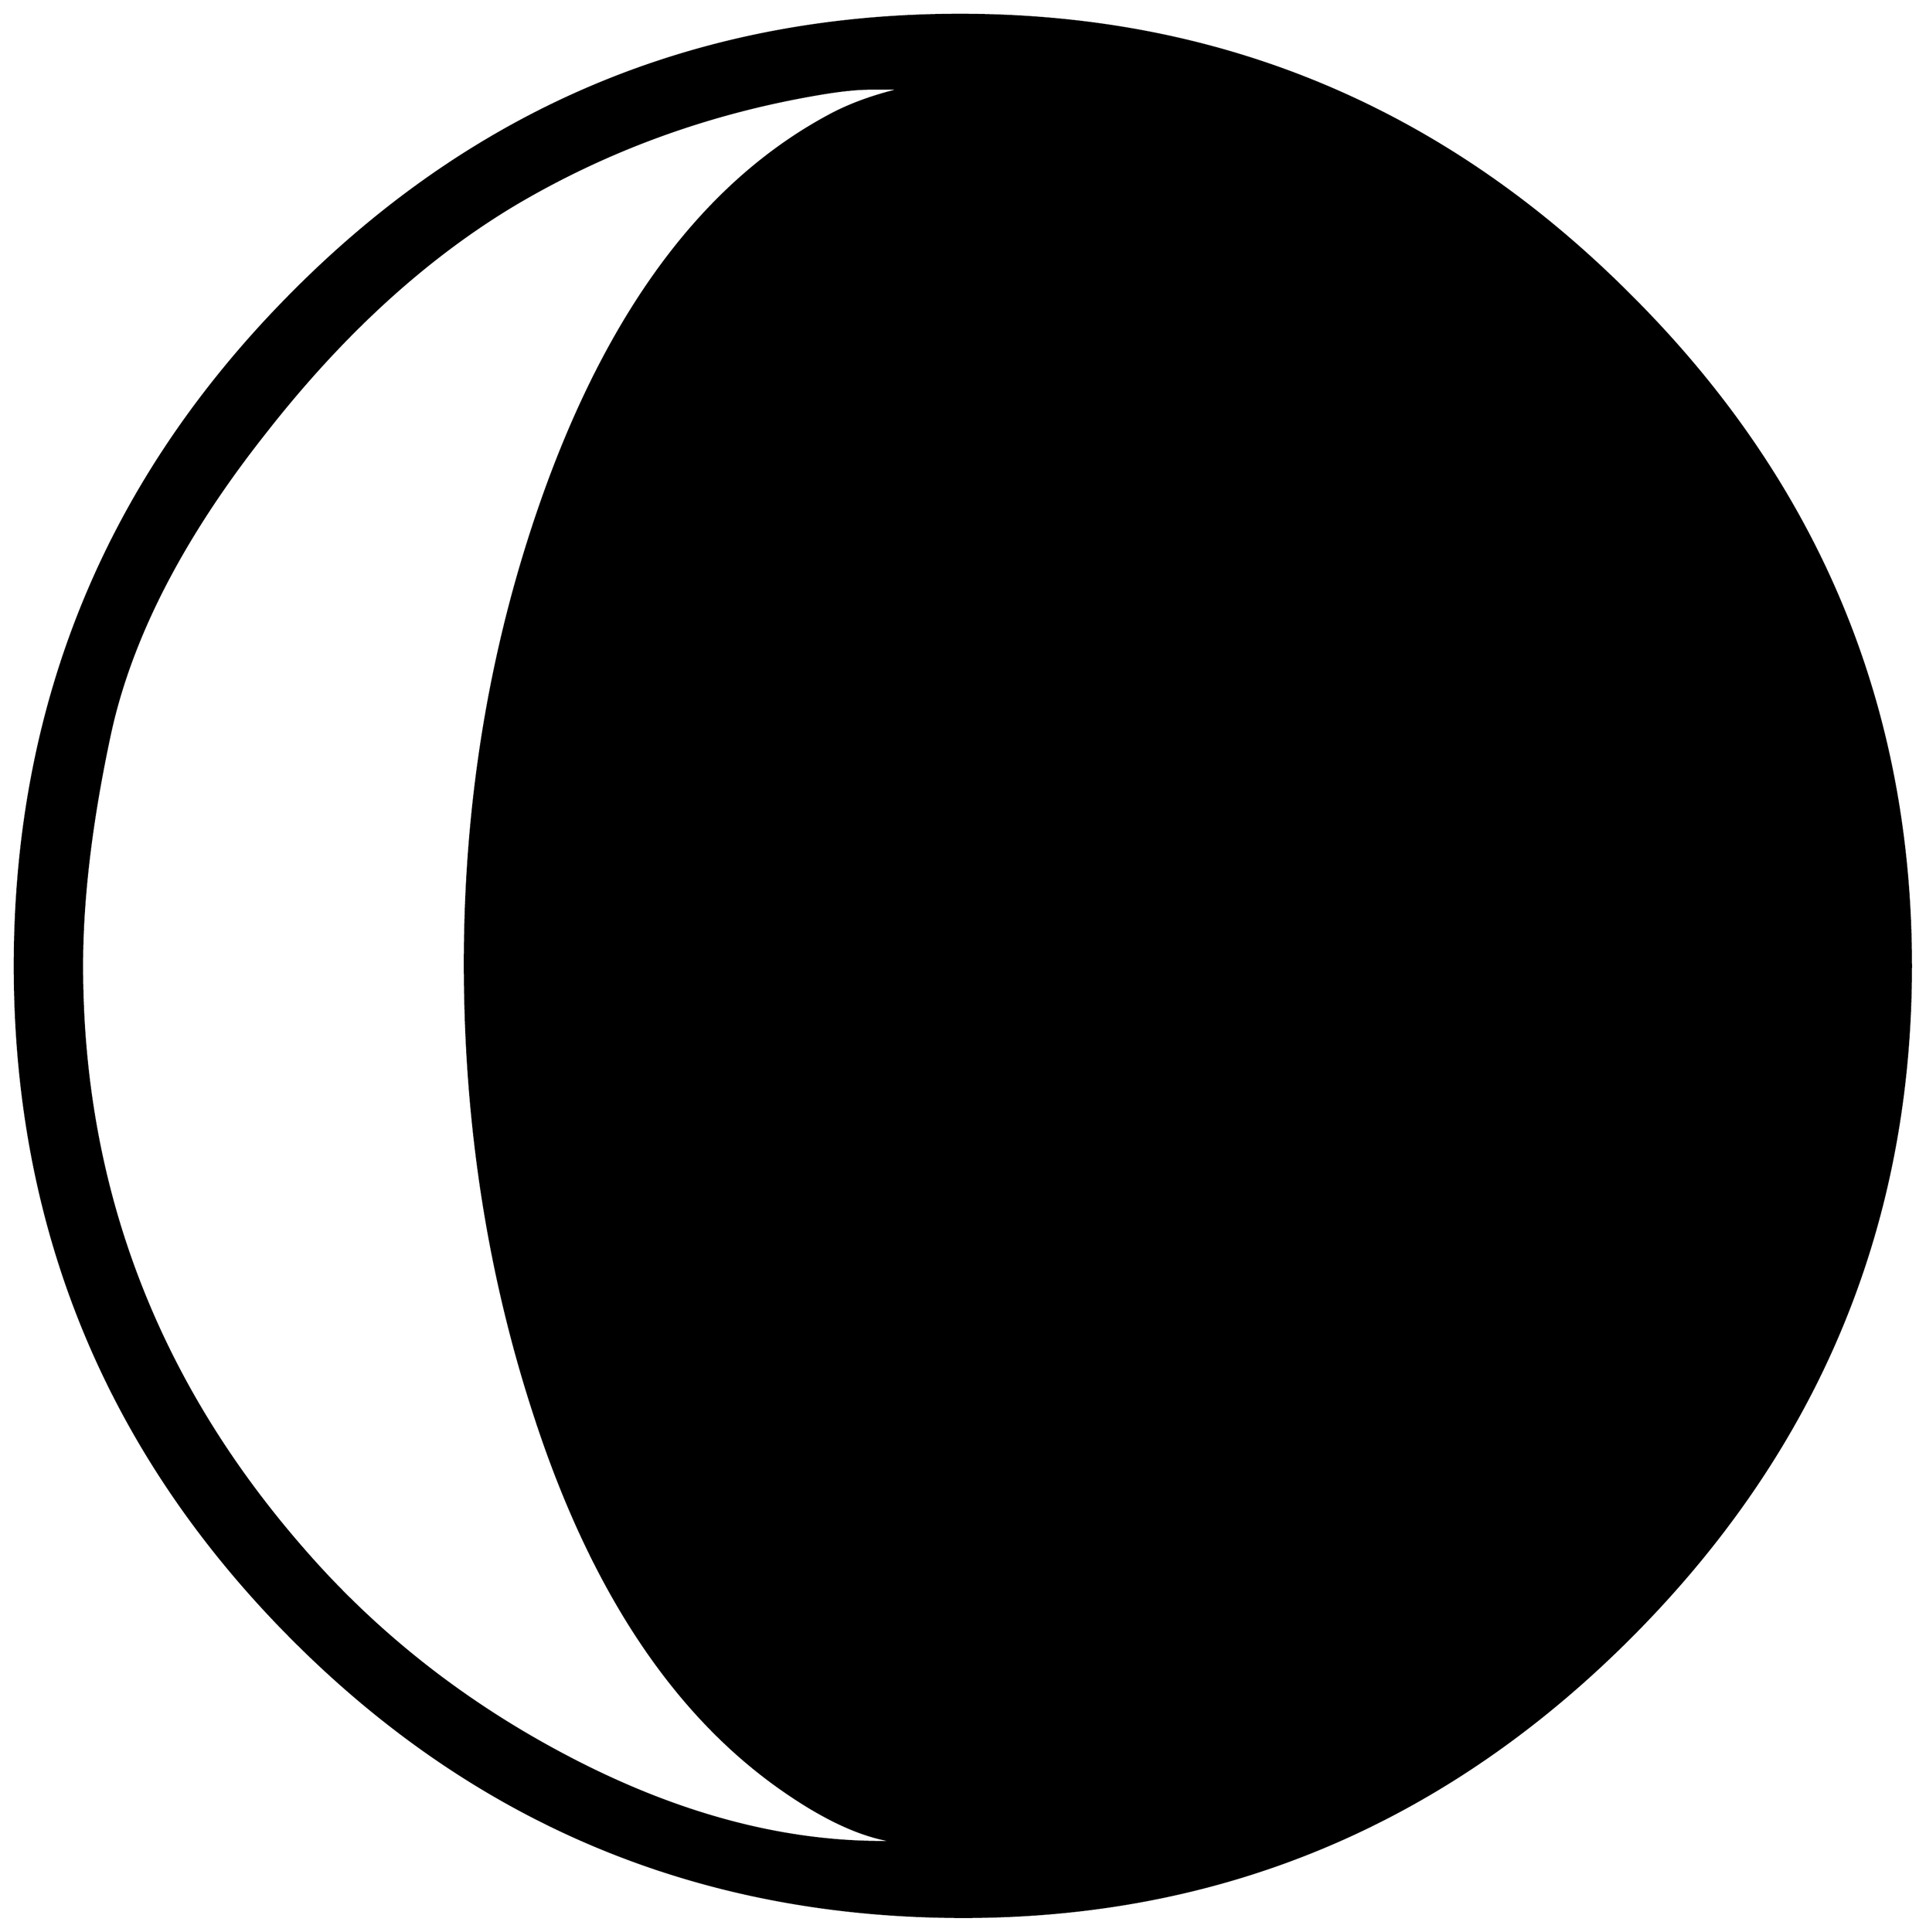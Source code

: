 


\begin{tikzpicture}[y=0.80pt, x=0.80pt, yscale=-1.0, xscale=1.0, inner sep=0pt, outer sep=0pt]
\begin{scope}[shift={(100.0,1720.0)},nonzero rule]
  \path[draw=.,fill=.,line width=1.600pt] (1805.0,-596.0) ..
    controls (1805.0,-360.0) and (1720.333,-157.0) ..
    (1551.0,13.0) .. controls (1381.667,183.0) and (1179.333,268.0)
    .. (944.0,268.0) .. controls (705.333,268.0) and (502.0,183.667)
    .. (334.0,15.0) .. controls (166.0,-153.667) and (82.0,-357.333)
    .. (82.0,-596.0) .. controls (82.0,-834.0) and
    (165.667,-1037.333) .. (333.0,-1206.0) .. controls
    (500.333,-1375.333) and (703.0,-1460.0) .. (941.0,-1460.0) ..
    controls (1177.667,-1460.0) and (1380.667,-1375.0) ..
    (1550.0,-1205.0) .. controls (1720.0,-1035.667) and
    (1805.0,-832.667) .. (1805.0,-596.0) -- cycle(890.0,200.0) ..
    controls (858.0,198.0) and (820.0,181.333) .. (776.0,150.0) ..
    controls (678.667,80.667) and (604.667,-32.333) .. (554.0,-189.0) ..
    controls (512.0,-317.667) and (491.0,-454.0) .. (491.0,-598.0)
    .. controls (491.0,-750.0) and (515.667,-894.0) ..
    (565.0,-1030.0) .. controls (625.667,-1196.667) and
    (711.667,-1309.667) .. (823.0,-1369.0) .. controls
    (841.667,-1379.0) and (864.0,-1387.0) .. (890.0,-1393.0) --
    (859.0,-1393.0) .. controls (847.0,-1393.0) and
    (831.333,-1391.333) .. (812.0,-1388.0) .. controls
    (714.0,-1371.333) and (623.333,-1338.667) .. (540.0,-1290.0) ..
    controls (457.333,-1241.333) and (380.333,-1171.333) ..
    (309.0,-1080.0) .. controls (233.667,-984.667) and
    (186.667,-893.0) .. (168.0,-805.0) .. controls (151.333,-727.0)
    and (143.0,-657.333) .. (143.0,-596.0) .. controls
    (143.0,-396.0) and (210.0,-219.333) .. (344.0,-66.0) ..
    controls (410.0,10.0) and (489.0,72.333) .. (581.0,121.0) ..
    controls (680.333,173.667) and (776.667,200.0) .. (870.0,200.0) --
    (890.0,200.0) -- cycle;
\end{scope}

\end{tikzpicture}

